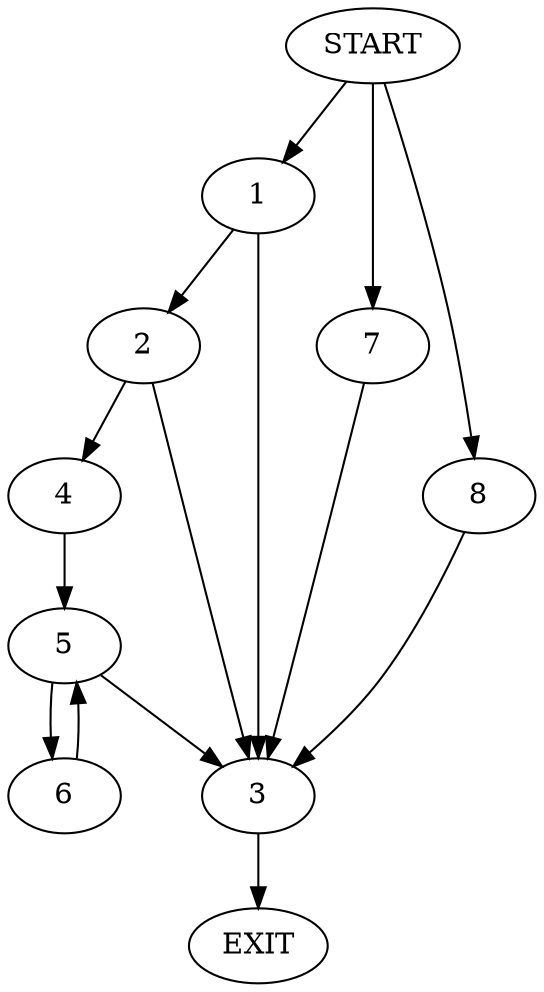 digraph {
0 [label="START"]
9 [label="EXIT"]
0 -> 1
1 -> 2
1 -> 3
3 -> 9
2 -> 4
2 -> 3
4 -> 5
5 -> 6
5 -> 3
6 -> 5
0 -> 7
7 -> 3
0 -> 8
8 -> 3
}
